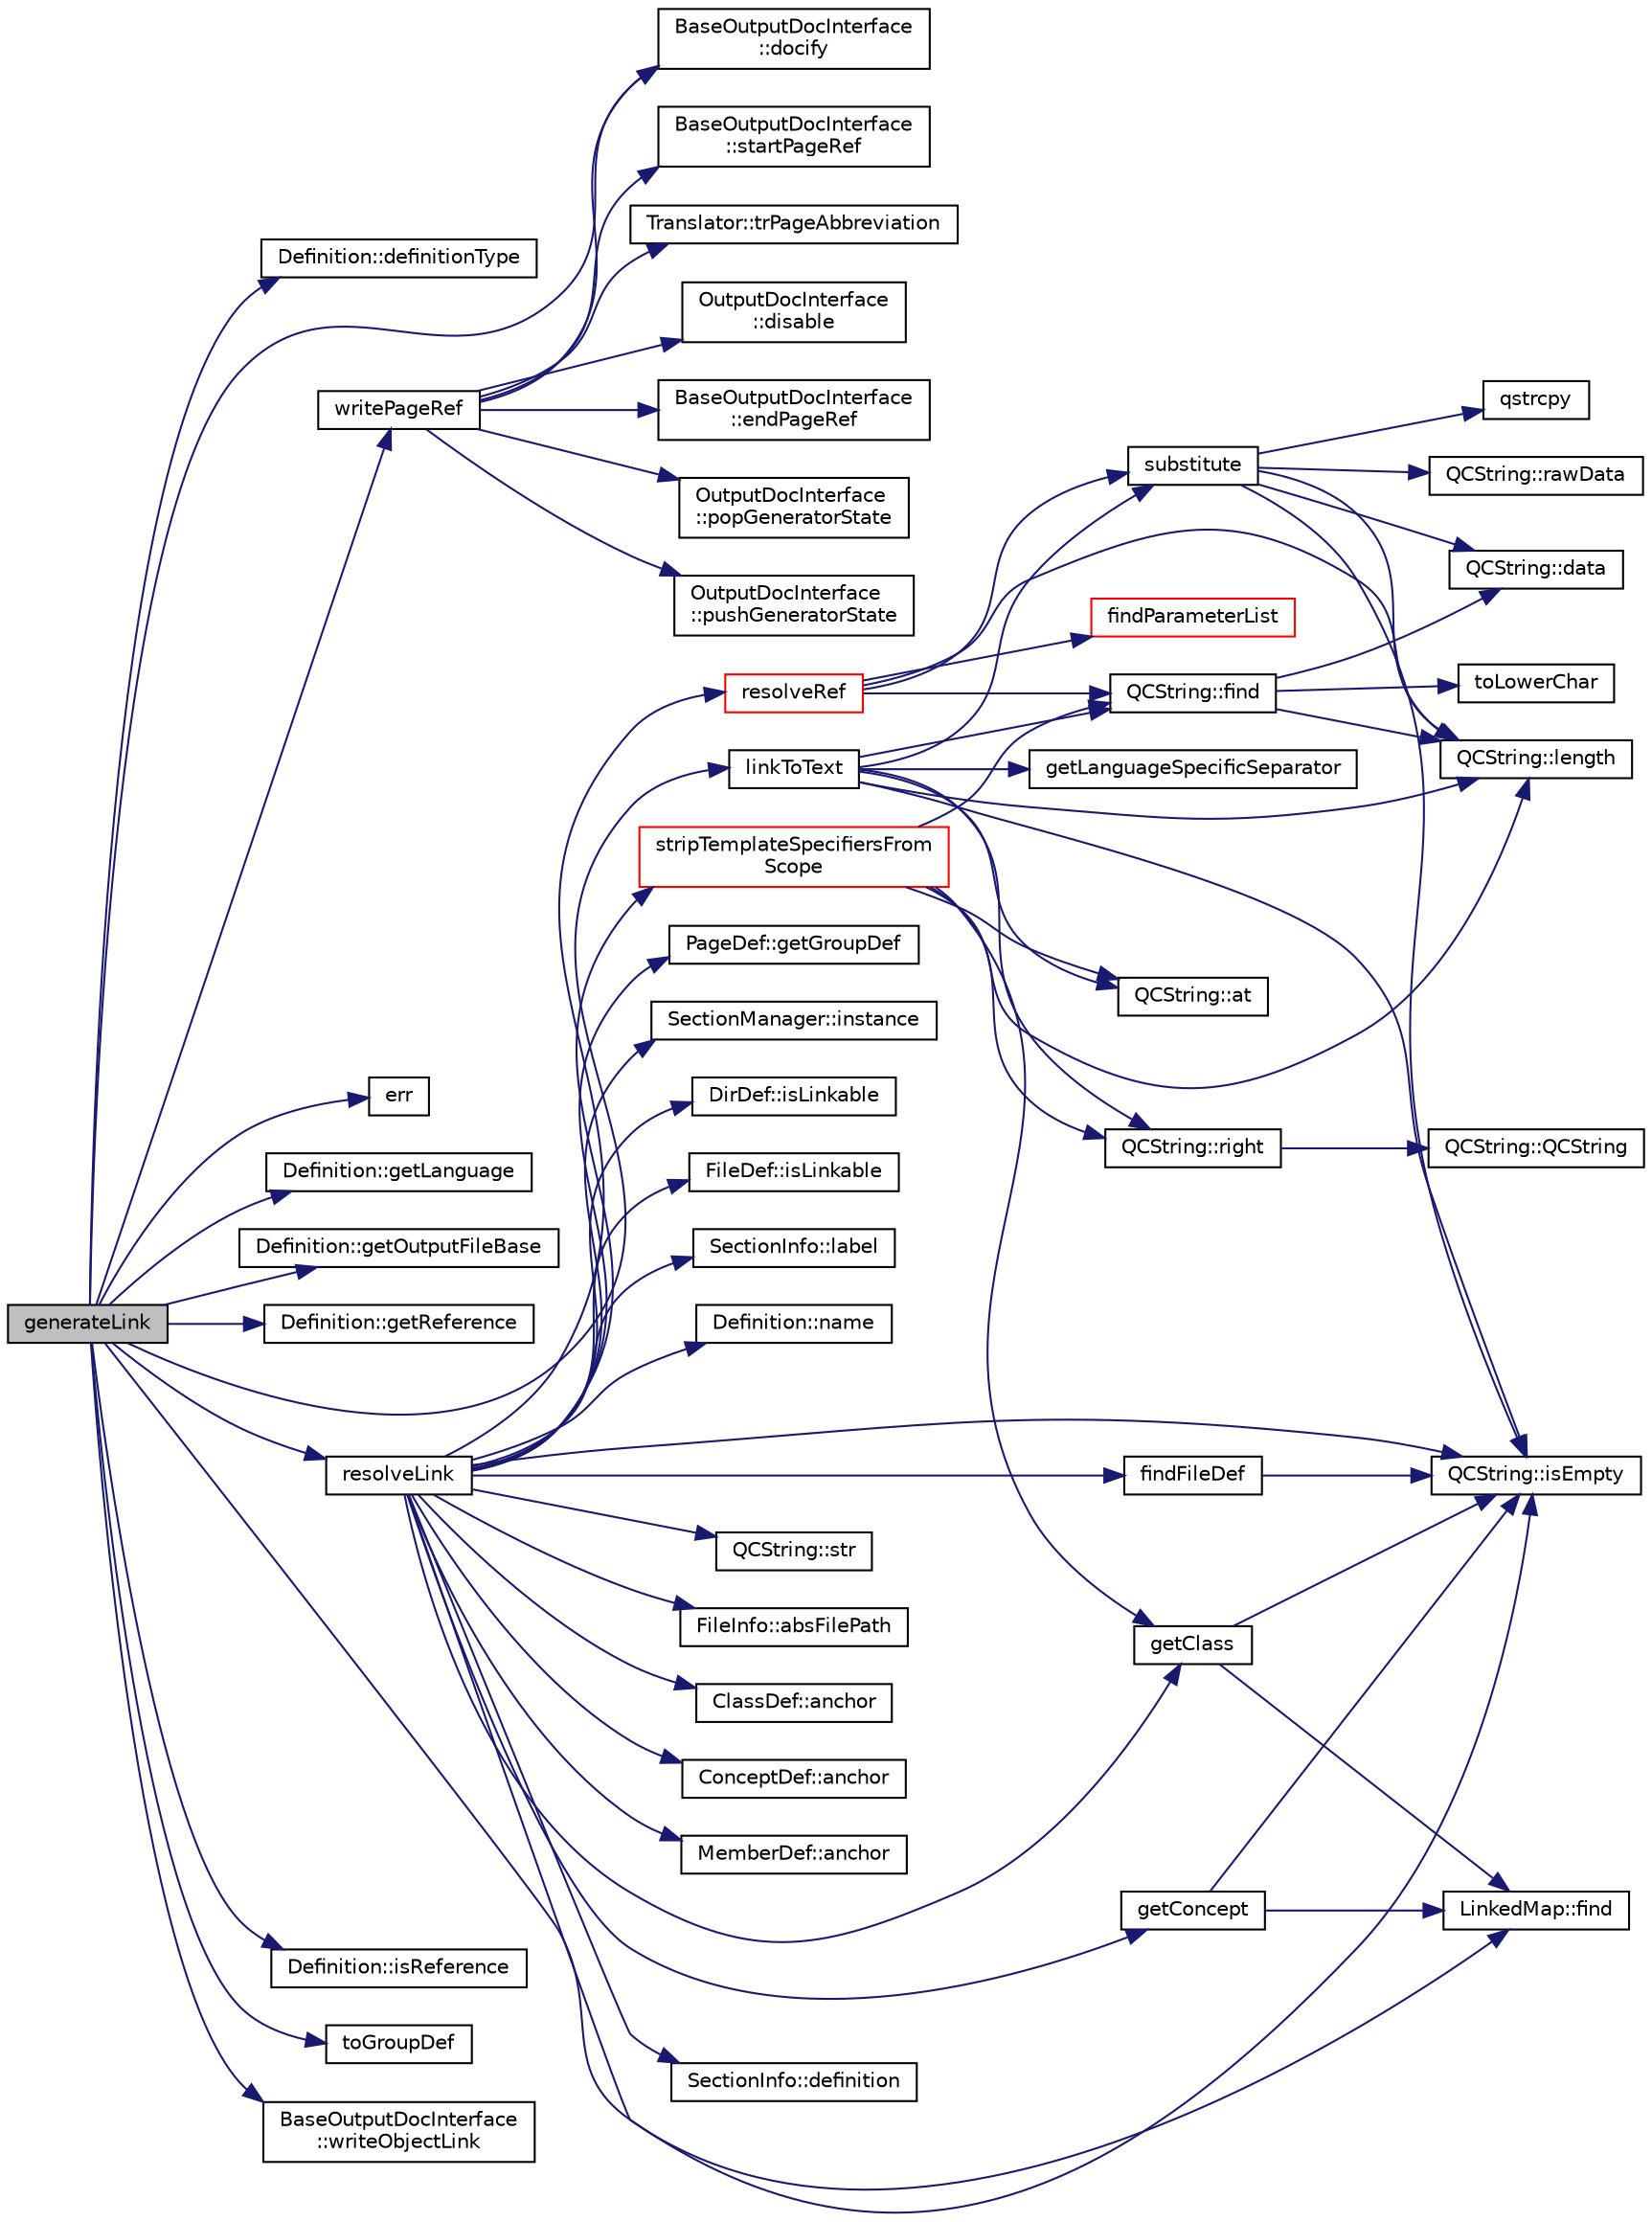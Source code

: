 digraph "generateLink"
{
 // LATEX_PDF_SIZE
  edge [fontname="Helvetica",fontsize="10",labelfontname="Helvetica",labelfontsize="10"];
  node [fontname="Helvetica",fontsize="10",shape=record];
  rankdir="LR";
  Node1 [label="generateLink",height=0.2,width=0.4,color="black", fillcolor="grey75", style="filled", fontcolor="black",tooltip=" "];
  Node1 -> Node2 [color="midnightblue",fontsize="10",style="solid"];
  Node2 [label="Definition::definitionType",height=0.2,width=0.4,color="black", fillcolor="white", style="filled",URL="$classDefinition.html#a526c39074637d4b17a3f67df56d961ff",tooltip=" "];
  Node1 -> Node3 [color="midnightblue",fontsize="10",style="solid"];
  Node3 [label="BaseOutputDocInterface\l::docify",height=0.2,width=0.4,color="black", fillcolor="white", style="filled",URL="$classBaseOutputDocInterface.html#a45a57ff89e8df4aa6a5e521d2be6321b",tooltip=" "];
  Node1 -> Node4 [color="midnightblue",fontsize="10",style="solid"];
  Node4 [label="err",height=0.2,width=0.4,color="black", fillcolor="white", style="filled",URL="$message_8cpp.html#aede5746344fdce99647541101eaa7f06",tooltip=" "];
  Node1 -> Node5 [color="midnightblue",fontsize="10",style="solid"];
  Node5 [label="Definition::getLanguage",height=0.2,width=0.4,color="black", fillcolor="white", style="filled",URL="$classDefinition.html#a0dda9f50f2f9754e6341a10373eafec7",tooltip=" "];
  Node1 -> Node6 [color="midnightblue",fontsize="10",style="solid"];
  Node6 [label="Definition::getOutputFileBase",height=0.2,width=0.4,color="black", fillcolor="white", style="filled",URL="$classDefinition.html#acabecdc6bfda2015811eed5f3436322d",tooltip=" "];
  Node1 -> Node7 [color="midnightblue",fontsize="10",style="solid"];
  Node7 [label="Definition::getReference",height=0.2,width=0.4,color="black", fillcolor="white", style="filled",URL="$classDefinition.html#aab5f8631606d43a73f371833eb6425ee",tooltip=" "];
  Node1 -> Node8 [color="midnightblue",fontsize="10",style="solid"];
  Node8 [label="QCString::isEmpty",height=0.2,width=0.4,color="black", fillcolor="white", style="filled",URL="$classQCString.html#a621c4090d69ad7d05ef8e5234376c3d8",tooltip=" "];
  Node1 -> Node9 [color="midnightblue",fontsize="10",style="solid"];
  Node9 [label="Definition::isReference",height=0.2,width=0.4,color="black", fillcolor="white", style="filled",URL="$classDefinition.html#ae1c69242fea84675cf9a07b0ba22f52f",tooltip=" "];
  Node1 -> Node10 [color="midnightblue",fontsize="10",style="solid"];
  Node10 [label="linkToText",height=0.2,width=0.4,color="black", fillcolor="white", style="filled",URL="$util_8cpp.html#a1193619fc22f8093dc4096b092165b96",tooltip=" "];
  Node10 -> Node11 [color="midnightblue",fontsize="10",style="solid"];
  Node11 [label="QCString::at",height=0.2,width=0.4,color="black", fillcolor="white", style="filled",URL="$classQCString.html#a4c8be5d062cc14919b53ff0a3c8f9a4f",tooltip=" "];
  Node10 -> Node12 [color="midnightblue",fontsize="10",style="solid"];
  Node12 [label="QCString::find",height=0.2,width=0.4,color="black", fillcolor="white", style="filled",URL="$classQCString.html#a0182ece6b76dad6475dafb53e2faaf10",tooltip=" "];
  Node12 -> Node13 [color="midnightblue",fontsize="10",style="solid"];
  Node13 [label="QCString::data",height=0.2,width=0.4,color="black", fillcolor="white", style="filled",URL="$classQCString.html#ac3aa3ac1a1c36d3305eba22a2eb0d098",tooltip=" "];
  Node12 -> Node14 [color="midnightblue",fontsize="10",style="solid"];
  Node14 [label="QCString::length",height=0.2,width=0.4,color="black", fillcolor="white", style="filled",URL="$classQCString.html#ac52596733e9110b778019946d73fb268",tooltip=" "];
  Node12 -> Node15 [color="midnightblue",fontsize="10",style="solid"];
  Node15 [label="toLowerChar",height=0.2,width=0.4,color="black", fillcolor="white", style="filled",URL="$qcstring_8cpp.html#a4e545641f98651d4fb8299b407721f9b",tooltip=" "];
  Node10 -> Node16 [color="midnightblue",fontsize="10",style="solid"];
  Node16 [label="getLanguageSpecificSeparator",height=0.2,width=0.4,color="black", fillcolor="white", style="filled",URL="$util_8cpp.html#aab590e3dd52a9375bb3afe31dc6f8609",tooltip=" "];
  Node10 -> Node8 [color="midnightblue",fontsize="10",style="solid"];
  Node10 -> Node14 [color="midnightblue",fontsize="10",style="solid"];
  Node10 -> Node17 [color="midnightblue",fontsize="10",style="solid"];
  Node17 [label="QCString::right",height=0.2,width=0.4,color="black", fillcolor="white", style="filled",URL="$classQCString.html#a8f4aa5417f6a834f28c7148a1fe262d5",tooltip=" "];
  Node17 -> Node18 [color="midnightblue",fontsize="10",style="solid"];
  Node18 [label="QCString::QCString",height=0.2,width=0.4,color="black", fillcolor="white", style="filled",URL="$classQCString.html#ad691e1087cc03e14e00d1147ae0ecab7",tooltip=" "];
  Node10 -> Node19 [color="midnightblue",fontsize="10",style="solid"];
  Node19 [label="substitute",height=0.2,width=0.4,color="black", fillcolor="white", style="filled",URL="$qcstring_8cpp.html#a99187f0723aa35b7f06be3a5506b1285",tooltip="substitute all occurrences of src in s by dst"];
  Node19 -> Node13 [color="midnightblue",fontsize="10",style="solid"];
  Node19 -> Node8 [color="midnightblue",fontsize="10",style="solid"];
  Node19 -> Node14 [color="midnightblue",fontsize="10",style="solid"];
  Node19 -> Node20 [color="midnightblue",fontsize="10",style="solid"];
  Node20 [label="qstrcpy",height=0.2,width=0.4,color="black", fillcolor="white", style="filled",URL="$qcstring_8h.html#ac32a77e081e980d3a32c45578b7be389",tooltip=" "];
  Node19 -> Node21 [color="midnightblue",fontsize="10",style="solid"];
  Node21 [label="QCString::rawData",height=0.2,width=0.4,color="black", fillcolor="white", style="filled",URL="$classQCString.html#a5f5c9dc172d638c8d7b07010d100117a",tooltip=" "];
  Node1 -> Node22 [color="midnightblue",fontsize="10",style="solid"];
  Node22 [label="resolveLink",height=0.2,width=0.4,color="black", fillcolor="white", style="filled",URL="$util_8cpp.html#a5548379f168f36fd8576adcdeab3eb0b",tooltip=" "];
  Node22 -> Node23 [color="midnightblue",fontsize="10",style="solid"];
  Node23 [label="FileInfo::absFilePath",height=0.2,width=0.4,color="black", fillcolor="white", style="filled",URL="$classFileInfo.html#af69e3949475014dcdbd504d742bdf270",tooltip=" "];
  Node22 -> Node24 [color="midnightblue",fontsize="10",style="solid"];
  Node24 [label="ClassDef::anchor",height=0.2,width=0.4,color="black", fillcolor="white", style="filled",URL="$classClassDef.html#a7016b59e40eefbd4e9a1cc6fa43e0bff",tooltip=" "];
  Node22 -> Node25 [color="midnightblue",fontsize="10",style="solid"];
  Node25 [label="ConceptDef::anchor",height=0.2,width=0.4,color="black", fillcolor="white", style="filled",URL="$classConceptDef.html#a59e9b6a7ed4fbf557a98554203041ddb",tooltip=" "];
  Node22 -> Node26 [color="midnightblue",fontsize="10",style="solid"];
  Node26 [label="MemberDef::anchor",height=0.2,width=0.4,color="black", fillcolor="white", style="filled",URL="$classMemberDef.html#a170c6221384447f7e2e9f5a529efef40",tooltip=" "];
  Node22 -> Node27 [color="midnightblue",fontsize="10",style="solid"];
  Node27 [label="SectionInfo::definition",height=0.2,width=0.4,color="black", fillcolor="white", style="filled",URL="$classSectionInfo.html#a544a0639c73042b305889ab13476fb24",tooltip=" "];
  Node22 -> Node28 [color="midnightblue",fontsize="10",style="solid"];
  Node28 [label="LinkedMap::find",height=0.2,width=0.4,color="black", fillcolor="white", style="filled",URL="$classLinkedMap.html#ad7659775b7de962b4fe0921456baf4f4",tooltip=" "];
  Node22 -> Node29 [color="midnightblue",fontsize="10",style="solid"];
  Node29 [label="findFileDef",height=0.2,width=0.4,color="black", fillcolor="white", style="filled",URL="$util_8cpp.html#af891990268daeb8713d18d154b84ffdb",tooltip=" "];
  Node29 -> Node8 [color="midnightblue",fontsize="10",style="solid"];
  Node22 -> Node30 [color="midnightblue",fontsize="10",style="solid"];
  Node30 [label="getClass",height=0.2,width=0.4,color="black", fillcolor="white", style="filled",URL="$classdef_8cpp.html#a9682735bd2cf0656eaa944f8b3e364a2",tooltip=" "];
  Node30 -> Node28 [color="midnightblue",fontsize="10",style="solid"];
  Node30 -> Node8 [color="midnightblue",fontsize="10",style="solid"];
  Node22 -> Node31 [color="midnightblue",fontsize="10",style="solid"];
  Node31 [label="getConcept",height=0.2,width=0.4,color="black", fillcolor="white", style="filled",URL="$conceptdef_8cpp.html#abc9dcc96b75f1a299589ec14c2a97c97",tooltip=" "];
  Node31 -> Node28 [color="midnightblue",fontsize="10",style="solid"];
  Node31 -> Node8 [color="midnightblue",fontsize="10",style="solid"];
  Node22 -> Node32 [color="midnightblue",fontsize="10",style="solid"];
  Node32 [label="PageDef::getGroupDef",height=0.2,width=0.4,color="black", fillcolor="white", style="filled",URL="$classPageDef.html#acd024899a0d21128490483d8cce009a1",tooltip=" "];
  Node22 -> Node33 [color="midnightblue",fontsize="10",style="solid"];
  Node33 [label="SectionManager::instance",height=0.2,width=0.4,color="black", fillcolor="white", style="filled",URL="$classSectionManager.html#afcf31c2b2bad467541c924342b08773d",tooltip="returns a reference to the singleton"];
  Node22 -> Node8 [color="midnightblue",fontsize="10",style="solid"];
  Node22 -> Node34 [color="midnightblue",fontsize="10",style="solid"];
  Node34 [label="DirDef::isLinkable",height=0.2,width=0.4,color="black", fillcolor="white", style="filled",URL="$classDirDef.html#a87ae739d4bbaf8ee8bb26ee2bfbb28f9",tooltip=" "];
  Node22 -> Node35 [color="midnightblue",fontsize="10",style="solid"];
  Node35 [label="FileDef::isLinkable",height=0.2,width=0.4,color="black", fillcolor="white", style="filled",URL="$classFileDef.html#a18cecb4e062e28d65f18313b9357601e",tooltip=" "];
  Node22 -> Node36 [color="midnightblue",fontsize="10",style="solid"];
  Node36 [label="SectionInfo::label",height=0.2,width=0.4,color="black", fillcolor="white", style="filled",URL="$classSectionInfo.html#a3028bd10d3288ef120bd833e0ebc57ab",tooltip=" "];
  Node22 -> Node37 [color="midnightblue",fontsize="10",style="solid"];
  Node37 [label="Definition::name",height=0.2,width=0.4,color="black", fillcolor="white", style="filled",URL="$classDefinition.html#a9374fedd7f64fea7e0e164302d1a9e61",tooltip=" "];
  Node22 -> Node38 [color="midnightblue",fontsize="10",style="solid"];
  Node38 [label="resolveRef",height=0.2,width=0.4,color="red", fillcolor="white", style="filled",URL="$util_8cpp.html#a6aee1ec15ba34cf7ffde95867eaa59a3",tooltip=" "];
  Node38 -> Node12 [color="midnightblue",fontsize="10",style="solid"];
  Node38 -> Node39 [color="midnightblue",fontsize="10",style="solid"];
  Node39 [label="findParameterList",height=0.2,width=0.4,color="red", fillcolor="white", style="filled",URL="$util_8cpp.html#ad2143a92408c0b36271fbf7dbe84f4f7",tooltip=" "];
  Node38 -> Node14 [color="midnightblue",fontsize="10",style="solid"];
  Node38 -> Node19 [color="midnightblue",fontsize="10",style="solid"];
  Node22 -> Node44 [color="midnightblue",fontsize="10",style="solid"];
  Node44 [label="QCString::str",height=0.2,width=0.4,color="black", fillcolor="white", style="filled",URL="$classQCString.html#a9824b07232eea418ab3b3e7dc3178eec",tooltip=" "];
  Node22 -> Node45 [color="midnightblue",fontsize="10",style="solid"];
  Node45 [label="stripTemplateSpecifiersFrom\lScope",height=0.2,width=0.4,color="red", fillcolor="white", style="filled",URL="$util_8cpp.html#a195c37037adf1a2af69ad01cf8d72cac",tooltip=" "];
  Node45 -> Node11 [color="midnightblue",fontsize="10",style="solid"];
  Node45 -> Node12 [color="midnightblue",fontsize="10",style="solid"];
  Node45 -> Node30 [color="midnightblue",fontsize="10",style="solid"];
  Node45 -> Node14 [color="midnightblue",fontsize="10",style="solid"];
  Node45 -> Node17 [color="midnightblue",fontsize="10",style="solid"];
  Node1 -> Node46 [color="midnightblue",fontsize="10",style="solid"];
  Node46 [label="toGroupDef",height=0.2,width=0.4,color="black", fillcolor="white", style="filled",URL="$groupdef_8cpp.html#a81b6ac5e79beed572376b9aebfa96da5",tooltip=" "];
  Node1 -> Node47 [color="midnightblue",fontsize="10",style="solid"];
  Node47 [label="BaseOutputDocInterface\l::writeObjectLink",height=0.2,width=0.4,color="black", fillcolor="white", style="filled",URL="$classBaseOutputDocInterface.html#a53257bf6d93156b0b5763f0b7cee34d8",tooltip=" "];
  Node1 -> Node48 [color="midnightblue",fontsize="10",style="solid"];
  Node48 [label="writePageRef",height=0.2,width=0.4,color="black", fillcolor="white", style="filled",URL="$util_8cpp.html#a3b68d26ca863fadb0ef7d28c751fc782",tooltip=" "];
  Node48 -> Node49 [color="midnightblue",fontsize="10",style="solid"];
  Node49 [label="OutputDocInterface\l::disable",height=0.2,width=0.4,color="black", fillcolor="white", style="filled",URL="$classOutputDocInterface.html#a9fbc5bc49aefab5a46f18864f396f011",tooltip=" "];
  Node48 -> Node3 [color="midnightblue",fontsize="10",style="solid"];
  Node48 -> Node50 [color="midnightblue",fontsize="10",style="solid"];
  Node50 [label="BaseOutputDocInterface\l::endPageRef",height=0.2,width=0.4,color="black", fillcolor="white", style="filled",URL="$classBaseOutputDocInterface.html#aad0b50d3dde59cf6a9656fb56c62c276",tooltip=" "];
  Node48 -> Node51 [color="midnightblue",fontsize="10",style="solid"];
  Node51 [label="OutputDocInterface\l::popGeneratorState",height=0.2,width=0.4,color="black", fillcolor="white", style="filled",URL="$classOutputDocInterface.html#a4fb05016264d9c9f0946c2fd8e7b8e56",tooltip=" "];
  Node48 -> Node52 [color="midnightblue",fontsize="10",style="solid"];
  Node52 [label="OutputDocInterface\l::pushGeneratorState",height=0.2,width=0.4,color="black", fillcolor="white", style="filled",URL="$classOutputDocInterface.html#aba5fd4dd5b0360723e62fedc7d353f29",tooltip=" "];
  Node48 -> Node53 [color="midnightblue",fontsize="10",style="solid"];
  Node53 [label="BaseOutputDocInterface\l::startPageRef",height=0.2,width=0.4,color="black", fillcolor="white", style="filled",URL="$classBaseOutputDocInterface.html#add686ba33132cc455a70356c77416994",tooltip=" "];
  Node48 -> Node54 [color="midnightblue",fontsize="10",style="solid"];
  Node54 [label="Translator::trPageAbbreviation",height=0.2,width=0.4,color="black", fillcolor="white", style="filled",URL="$classTranslator.html#a800bf5724b6cff1053d43470090e2963",tooltip=" "];
}

